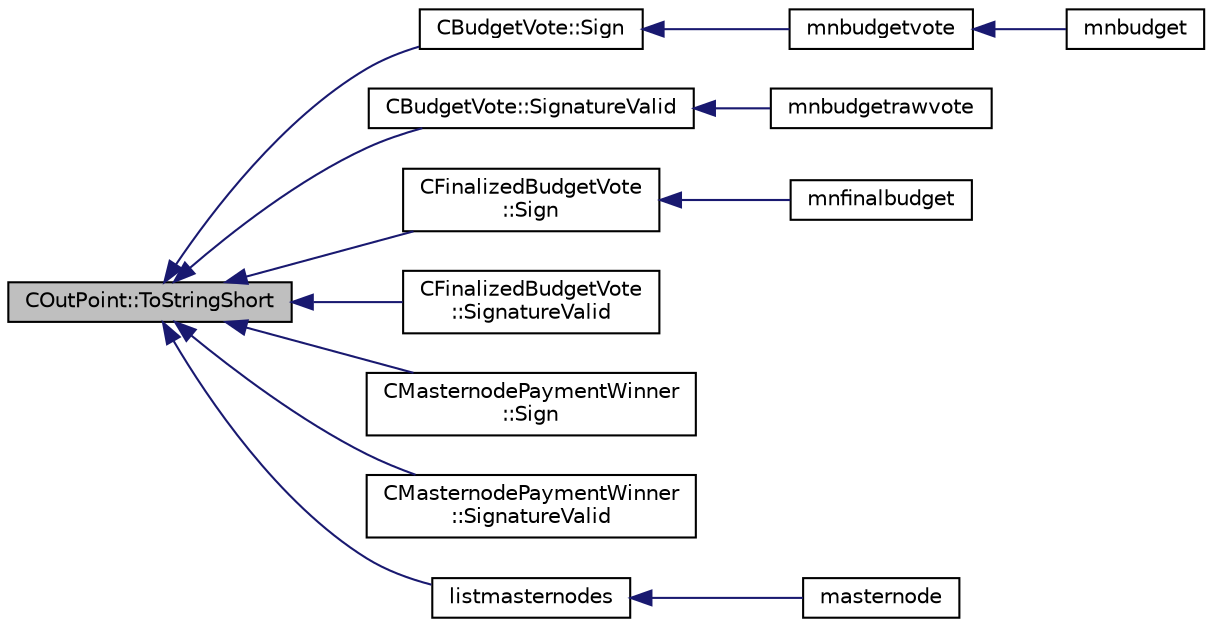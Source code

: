 digraph "COutPoint::ToStringShort"
{
  edge [fontname="Helvetica",fontsize="10",labelfontname="Helvetica",labelfontsize="10"];
  node [fontname="Helvetica",fontsize="10",shape=record];
  rankdir="LR";
  Node65 [label="COutPoint::ToStringShort",height=0.2,width=0.4,color="black", fillcolor="grey75", style="filled", fontcolor="black"];
  Node65 -> Node66 [dir="back",color="midnightblue",fontsize="10",style="solid",fontname="Helvetica"];
  Node66 [label="CBudgetVote::Sign",height=0.2,width=0.4,color="black", fillcolor="white", style="filled",URL="$class_c_budget_vote.html#a91e3490282974d9300ba080b4ea41e22"];
  Node66 -> Node67 [dir="back",color="midnightblue",fontsize="10",style="solid",fontname="Helvetica"];
  Node67 [label="mnbudgetvote",height=0.2,width=0.4,color="black", fillcolor="white", style="filled",URL="$rpcmasternode-budget_8cpp.html#a56da074ff2f33c0ef53bb451c67c0761"];
  Node67 -> Node68 [dir="back",color="midnightblue",fontsize="10",style="solid",fontname="Helvetica"];
  Node68 [label="mnbudget",height=0.2,width=0.4,color="black", fillcolor="white", style="filled",URL="$rpcmasternode-budget_8cpp.html#aeabbf924be4d2ce4bedb28a394e1fc6b"];
  Node65 -> Node69 [dir="back",color="midnightblue",fontsize="10",style="solid",fontname="Helvetica"];
  Node69 [label="CBudgetVote::SignatureValid",height=0.2,width=0.4,color="black", fillcolor="white", style="filled",URL="$class_c_budget_vote.html#ab01d2ab30c3761318a7da919bff26697"];
  Node69 -> Node70 [dir="back",color="midnightblue",fontsize="10",style="solid",fontname="Helvetica"];
  Node70 [label="mnbudgetrawvote",height=0.2,width=0.4,color="black", fillcolor="white", style="filled",URL="$rpcmasternode-budget_8cpp.html#a3ae70ddb7080492d70c053fdf06320f7"];
  Node65 -> Node71 [dir="back",color="midnightblue",fontsize="10",style="solid",fontname="Helvetica"];
  Node71 [label="CFinalizedBudgetVote\l::Sign",height=0.2,width=0.4,color="black", fillcolor="white", style="filled",URL="$class_c_finalized_budget_vote.html#a4970328f02fd2ac5346edfa3c30a74e0"];
  Node71 -> Node72 [dir="back",color="midnightblue",fontsize="10",style="solid",fontname="Helvetica"];
  Node72 [label="mnfinalbudget",height=0.2,width=0.4,color="black", fillcolor="white", style="filled",URL="$rpcmasternode-budget_8cpp.html#a9377cde49f5b62904aafb46d7d3c5e7c"];
  Node65 -> Node73 [dir="back",color="midnightblue",fontsize="10",style="solid",fontname="Helvetica"];
  Node73 [label="CFinalizedBudgetVote\l::SignatureValid",height=0.2,width=0.4,color="black", fillcolor="white", style="filled",URL="$class_c_finalized_budget_vote.html#aadcc860c6efe5122388a372641297014"];
  Node65 -> Node74 [dir="back",color="midnightblue",fontsize="10",style="solid",fontname="Helvetica"];
  Node74 [label="CMasternodePaymentWinner\l::Sign",height=0.2,width=0.4,color="black", fillcolor="white", style="filled",URL="$class_c_masternode_payment_winner.html#abeb1dae2c5d21c30ae476e37f3453fd9"];
  Node65 -> Node75 [dir="back",color="midnightblue",fontsize="10",style="solid",fontname="Helvetica"];
  Node75 [label="CMasternodePaymentWinner\l::SignatureValid",height=0.2,width=0.4,color="black", fillcolor="white", style="filled",URL="$class_c_masternode_payment_winner.html#a7fa9251195562a7f0ef2d9c30748ba6c"];
  Node65 -> Node76 [dir="back",color="midnightblue",fontsize="10",style="solid",fontname="Helvetica"];
  Node76 [label="listmasternodes",height=0.2,width=0.4,color="black", fillcolor="white", style="filled",URL="$rpcmasternode_8cpp.html#a7670cc32a8bffbd99760becd8d33357a"];
  Node76 -> Node77 [dir="back",color="midnightblue",fontsize="10",style="solid",fontname="Helvetica"];
  Node77 [label="masternode",height=0.2,width=0.4,color="black", fillcolor="white", style="filled",URL="$rpcmasternode_8cpp.html#a30609e443aeb47c29ed0878d16b1b5e1"];
}
